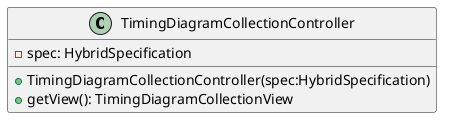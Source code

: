 @startuml

    class TimingDiagramCollectionController {
        -spec: HybridSpecification
        +TimingDiagramCollectionController(spec:HybridSpecification)
        +getView(): TimingDiagramCollectionView
    }

@enduml
